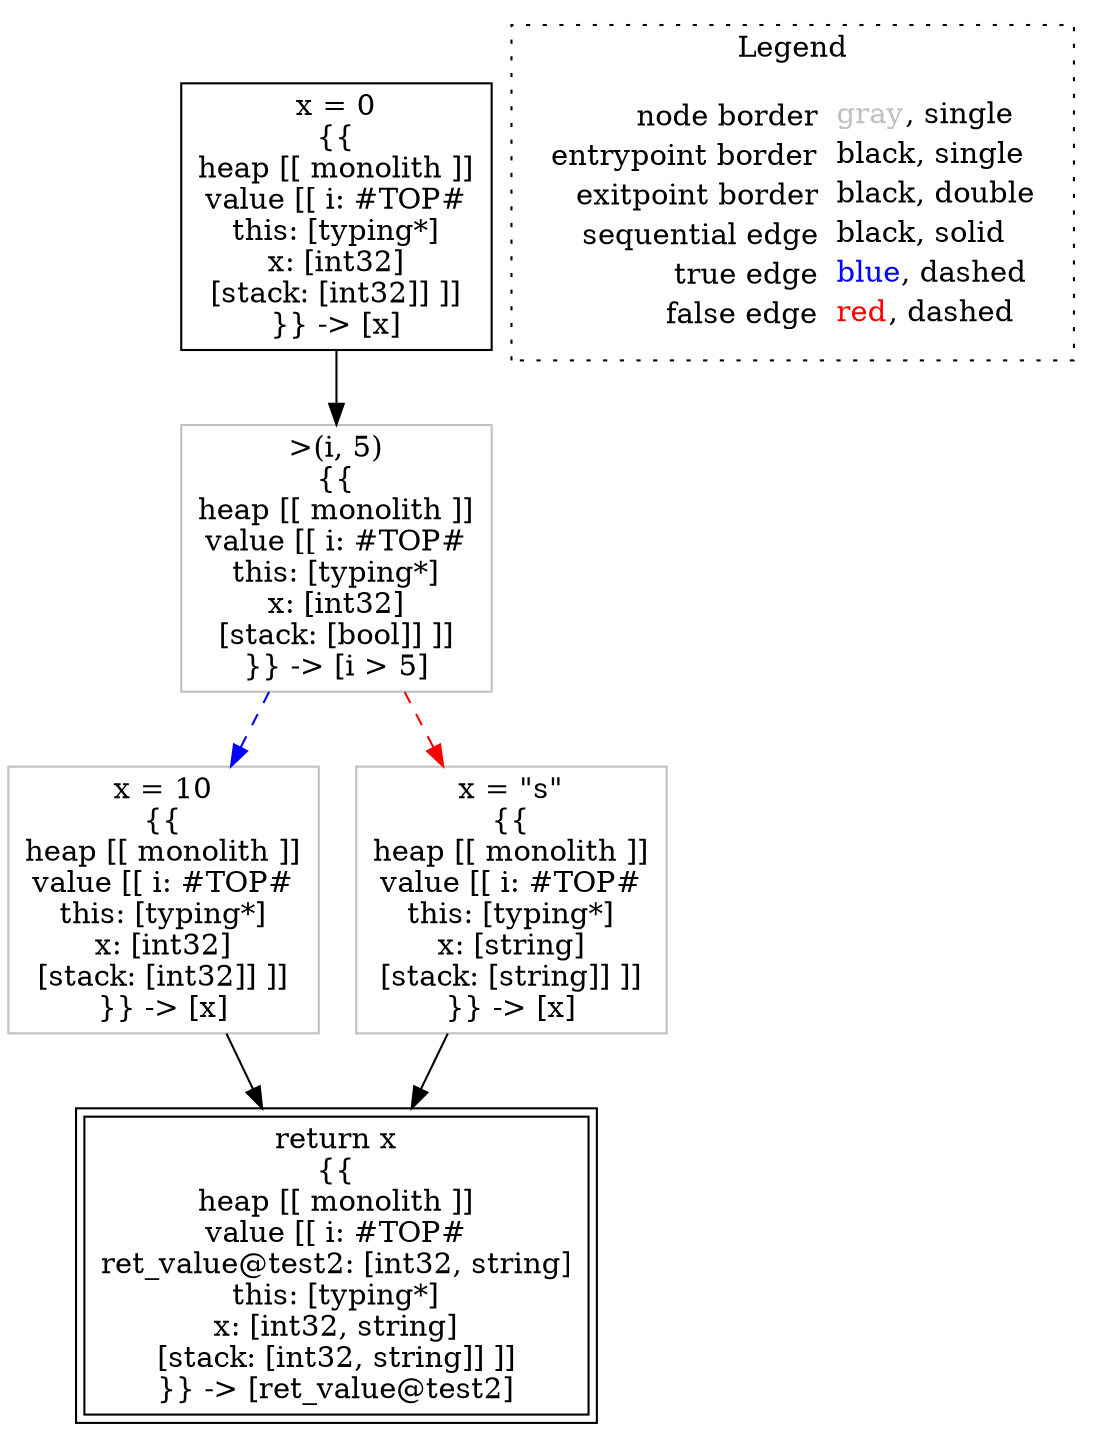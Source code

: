 digraph {
	"node0" [shape="rect",color="black",label=<x = 0<BR/>{{<BR/>heap [[ monolith ]]<BR/>value [[ i: #TOP#<BR/>this: [typing*]<BR/>x: [int32]<BR/>[stack: [int32]] ]]<BR/>}} -&gt; [x]>];
	"node1" [shape="rect",color="gray",label=<x = 10<BR/>{{<BR/>heap [[ monolith ]]<BR/>value [[ i: #TOP#<BR/>this: [typing*]<BR/>x: [int32]<BR/>[stack: [int32]] ]]<BR/>}} -&gt; [x]>];
	"node2" [shape="rect",color="black",peripheries="2",label=<return x<BR/>{{<BR/>heap [[ monolith ]]<BR/>value [[ i: #TOP#<BR/>ret_value@test2: [int32, string]<BR/>this: [typing*]<BR/>x: [int32, string]<BR/>[stack: [int32, string]] ]]<BR/>}} -&gt; [ret_value@test2]>];
	"node3" [shape="rect",color="gray",label=<x = &quot;s&quot;<BR/>{{<BR/>heap [[ monolith ]]<BR/>value [[ i: #TOP#<BR/>this: [typing*]<BR/>x: [string]<BR/>[stack: [string]] ]]<BR/>}} -&gt; [x]>];
	"node4" [shape="rect",color="gray",label=<&gt;(i, 5)<BR/>{{<BR/>heap [[ monolith ]]<BR/>value [[ i: #TOP#<BR/>this: [typing*]<BR/>x: [int32]<BR/>[stack: [bool]] ]]<BR/>}} -&gt; [i &gt; 5]>];
	"node1" -> "node2" [color="black"];
	"node0" -> "node4" [color="black"];
	"node3" -> "node2" [color="black"];
	"node4" -> "node1" [color="blue",style="dashed"];
	"node4" -> "node3" [color="red",style="dashed"];
subgraph cluster_legend {
	label="Legend";
	style=dotted;
	node [shape=plaintext];
	"legend" [label=<<table border="0" cellpadding="2" cellspacing="0" cellborder="0"><tr><td align="right">node border&nbsp;</td><td align="left"><font color="gray">gray</font>, single</td></tr><tr><td align="right">entrypoint border&nbsp;</td><td align="left"><font color="black">black</font>, single</td></tr><tr><td align="right">exitpoint border&nbsp;</td><td align="left"><font color="black">black</font>, double</td></tr><tr><td align="right">sequential edge&nbsp;</td><td align="left"><font color="black">black</font>, solid</td></tr><tr><td align="right">true edge&nbsp;</td><td align="left"><font color="blue">blue</font>, dashed</td></tr><tr><td align="right">false edge&nbsp;</td><td align="left"><font color="red">red</font>, dashed</td></tr></table>>];
}

}
